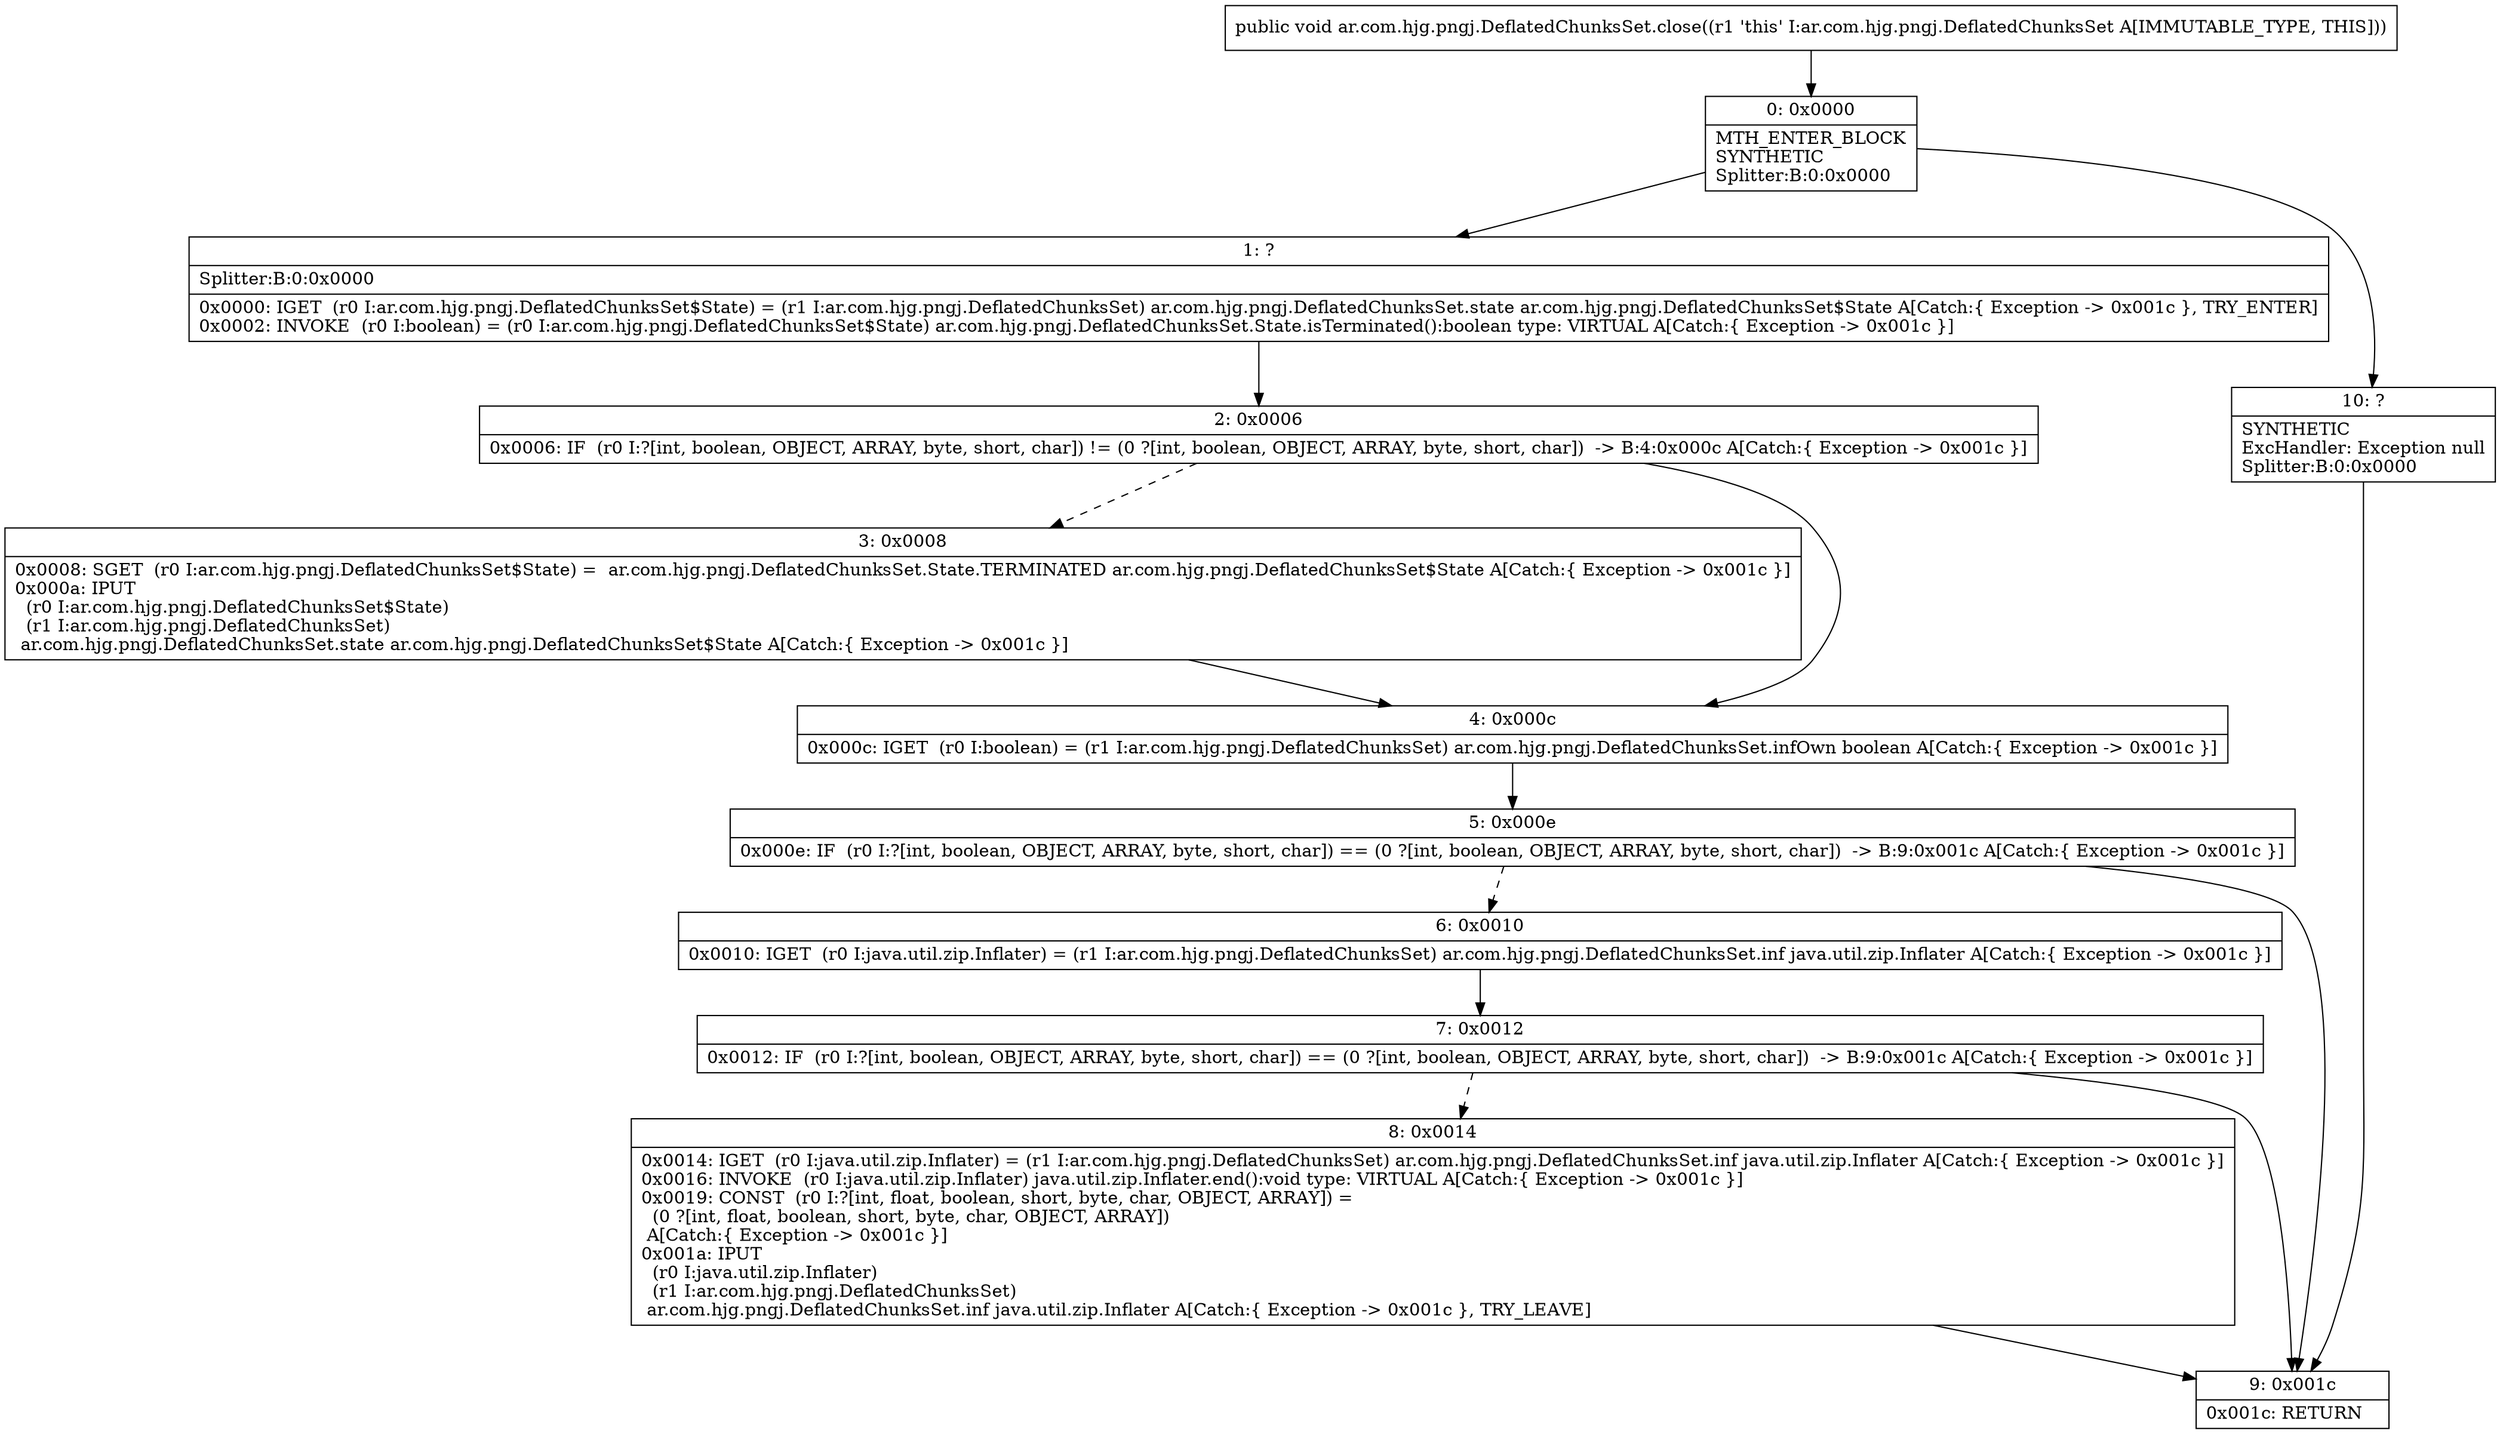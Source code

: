 digraph "CFG forar.com.hjg.pngj.DeflatedChunksSet.close()V" {
Node_0 [shape=record,label="{0\:\ 0x0000|MTH_ENTER_BLOCK\lSYNTHETIC\lSplitter:B:0:0x0000\l}"];
Node_1 [shape=record,label="{1\:\ ?|Splitter:B:0:0x0000\l|0x0000: IGET  (r0 I:ar.com.hjg.pngj.DeflatedChunksSet$State) = (r1 I:ar.com.hjg.pngj.DeflatedChunksSet) ar.com.hjg.pngj.DeflatedChunksSet.state ar.com.hjg.pngj.DeflatedChunksSet$State A[Catch:\{ Exception \-\> 0x001c \}, TRY_ENTER]\l0x0002: INVOKE  (r0 I:boolean) = (r0 I:ar.com.hjg.pngj.DeflatedChunksSet$State) ar.com.hjg.pngj.DeflatedChunksSet.State.isTerminated():boolean type: VIRTUAL A[Catch:\{ Exception \-\> 0x001c \}]\l}"];
Node_2 [shape=record,label="{2\:\ 0x0006|0x0006: IF  (r0 I:?[int, boolean, OBJECT, ARRAY, byte, short, char]) != (0 ?[int, boolean, OBJECT, ARRAY, byte, short, char])  \-\> B:4:0x000c A[Catch:\{ Exception \-\> 0x001c \}]\l}"];
Node_3 [shape=record,label="{3\:\ 0x0008|0x0008: SGET  (r0 I:ar.com.hjg.pngj.DeflatedChunksSet$State) =  ar.com.hjg.pngj.DeflatedChunksSet.State.TERMINATED ar.com.hjg.pngj.DeflatedChunksSet$State A[Catch:\{ Exception \-\> 0x001c \}]\l0x000a: IPUT  \l  (r0 I:ar.com.hjg.pngj.DeflatedChunksSet$State)\l  (r1 I:ar.com.hjg.pngj.DeflatedChunksSet)\l ar.com.hjg.pngj.DeflatedChunksSet.state ar.com.hjg.pngj.DeflatedChunksSet$State A[Catch:\{ Exception \-\> 0x001c \}]\l}"];
Node_4 [shape=record,label="{4\:\ 0x000c|0x000c: IGET  (r0 I:boolean) = (r1 I:ar.com.hjg.pngj.DeflatedChunksSet) ar.com.hjg.pngj.DeflatedChunksSet.infOwn boolean A[Catch:\{ Exception \-\> 0x001c \}]\l}"];
Node_5 [shape=record,label="{5\:\ 0x000e|0x000e: IF  (r0 I:?[int, boolean, OBJECT, ARRAY, byte, short, char]) == (0 ?[int, boolean, OBJECT, ARRAY, byte, short, char])  \-\> B:9:0x001c A[Catch:\{ Exception \-\> 0x001c \}]\l}"];
Node_6 [shape=record,label="{6\:\ 0x0010|0x0010: IGET  (r0 I:java.util.zip.Inflater) = (r1 I:ar.com.hjg.pngj.DeflatedChunksSet) ar.com.hjg.pngj.DeflatedChunksSet.inf java.util.zip.Inflater A[Catch:\{ Exception \-\> 0x001c \}]\l}"];
Node_7 [shape=record,label="{7\:\ 0x0012|0x0012: IF  (r0 I:?[int, boolean, OBJECT, ARRAY, byte, short, char]) == (0 ?[int, boolean, OBJECT, ARRAY, byte, short, char])  \-\> B:9:0x001c A[Catch:\{ Exception \-\> 0x001c \}]\l}"];
Node_8 [shape=record,label="{8\:\ 0x0014|0x0014: IGET  (r0 I:java.util.zip.Inflater) = (r1 I:ar.com.hjg.pngj.DeflatedChunksSet) ar.com.hjg.pngj.DeflatedChunksSet.inf java.util.zip.Inflater A[Catch:\{ Exception \-\> 0x001c \}]\l0x0016: INVOKE  (r0 I:java.util.zip.Inflater) java.util.zip.Inflater.end():void type: VIRTUAL A[Catch:\{ Exception \-\> 0x001c \}]\l0x0019: CONST  (r0 I:?[int, float, boolean, short, byte, char, OBJECT, ARRAY]) = \l  (0 ?[int, float, boolean, short, byte, char, OBJECT, ARRAY])\l A[Catch:\{ Exception \-\> 0x001c \}]\l0x001a: IPUT  \l  (r0 I:java.util.zip.Inflater)\l  (r1 I:ar.com.hjg.pngj.DeflatedChunksSet)\l ar.com.hjg.pngj.DeflatedChunksSet.inf java.util.zip.Inflater A[Catch:\{ Exception \-\> 0x001c \}, TRY_LEAVE]\l}"];
Node_9 [shape=record,label="{9\:\ 0x001c|0x001c: RETURN   \l}"];
Node_10 [shape=record,label="{10\:\ ?|SYNTHETIC\lExcHandler: Exception null\lSplitter:B:0:0x0000\l}"];
MethodNode[shape=record,label="{public void ar.com.hjg.pngj.DeflatedChunksSet.close((r1 'this' I:ar.com.hjg.pngj.DeflatedChunksSet A[IMMUTABLE_TYPE, THIS])) }"];
MethodNode -> Node_0;
Node_0 -> Node_1;
Node_0 -> Node_10;
Node_1 -> Node_2;
Node_2 -> Node_3[style=dashed];
Node_2 -> Node_4;
Node_3 -> Node_4;
Node_4 -> Node_5;
Node_5 -> Node_6[style=dashed];
Node_5 -> Node_9;
Node_6 -> Node_7;
Node_7 -> Node_8[style=dashed];
Node_7 -> Node_9;
Node_8 -> Node_9;
Node_10 -> Node_9;
}

